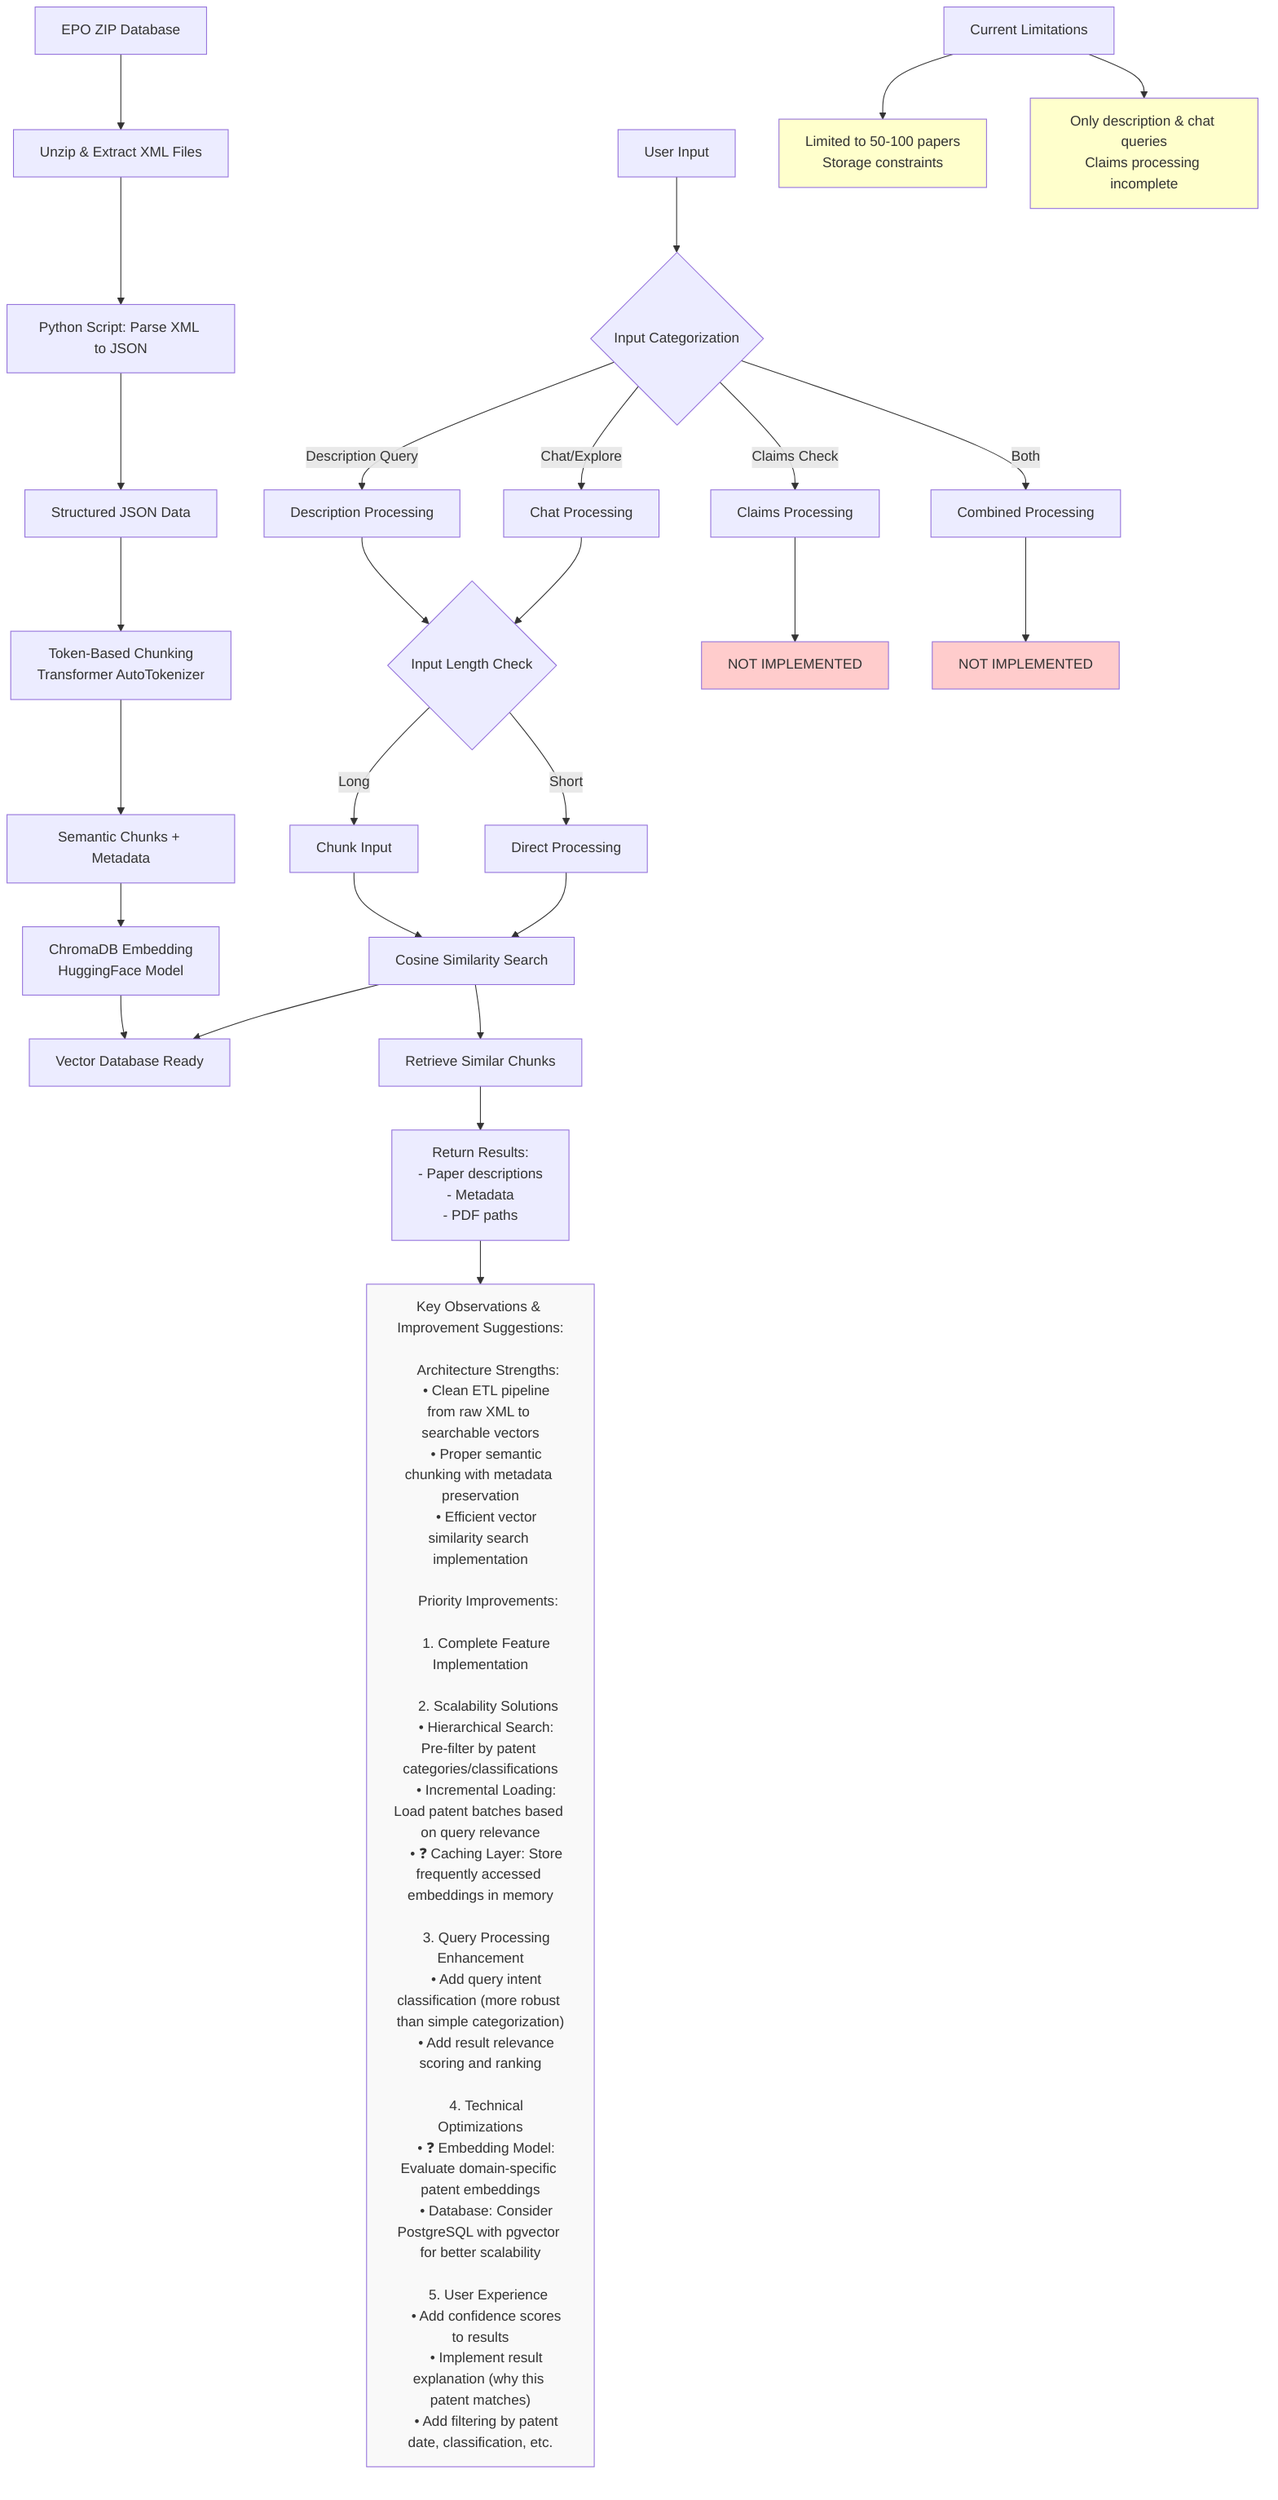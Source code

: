 graph TD
    A[EPO ZIP Database] --> B[Unzip & Extract XML Files]
    B --> C[Python Script: Parse XML to JSON]
    C --> D[Structured JSON Data]
    D --> E[Token-Based Chunking<br/>Transformer AutoTokenizer]
    E --> F[Semantic Chunks + Metadata]
    F --> G[ChromaDB Embedding<br/>HuggingFace Model]
    G --> H[Vector Database Ready]
    
    I[User Input] --> J{Input Categorization}
    J -->|Description Query| K[Description Processing]
    J -->|Claims Check| L[Claims Processing]
    J -->|Both| M[Combined Processing]
    J -->|Chat/Explore| N[Chat Processing]
    
    K --> O{Input Length Check}
    L --> P[NOT IMPLEMENTED]
    M --> Q[NOT IMPLEMENTED]
    N --> O
    
    O -->|Long| R[Chunk Input]
    O -->|Short| S[Direct Processing]
    R --> T[Cosine Similarity Search]
    S --> T
    
    T --> H
    T --> U[Retrieve Similar Chunks]
    U --> V[Return Results:<br/>- Paper descriptions<br/>- Metadata<br/>- PDF paths]
    
    W[Current Limitations] --> X[Limited to 50-100 papers<br/>Storage constraints]
    W --> Y[Only description & chat queries<br/>Claims processing incomplete]
    
    V --> Z["Key Observations & Improvement Suggestions:

    Architecture Strengths:
    • Clean ETL pipeline from raw XML to searchable vectors
    • Proper semantic chunking with metadata preservation
    • Efficient vector similarity search implementation

    Priority Improvements:

    1. Complete Feature Implementation

    2. Scalability Solutions
    • Hierarchical Search: Pre-filter by patent categories/classifications
    • Incremental Loading: Load patent batches based on query relevance
    • ❓ Caching Layer: Store frequently accessed embeddings in memory

    3. Query Processing Enhancement
    • Add query intent classification (more robust than simple categorization)
    • Add result relevance scoring and ranking

    4. Technical Optimizations
    • ❓ Embedding Model: Evaluate domain-specific patent embeddings
    • Database: Consider PostgreSQL with pgvector for better scalability

    5. User Experience
    • Add confidence scores to results
    • Implement result explanation (why this patent matches)
    • Add filtering by patent date, classification, etc."]
    
    style P fill:#ffcccc
    style Q fill:#ffcccc
    style X fill:#ffffcc
    style Y fill:#ffffcc
    style Z fill:#f9f9f9